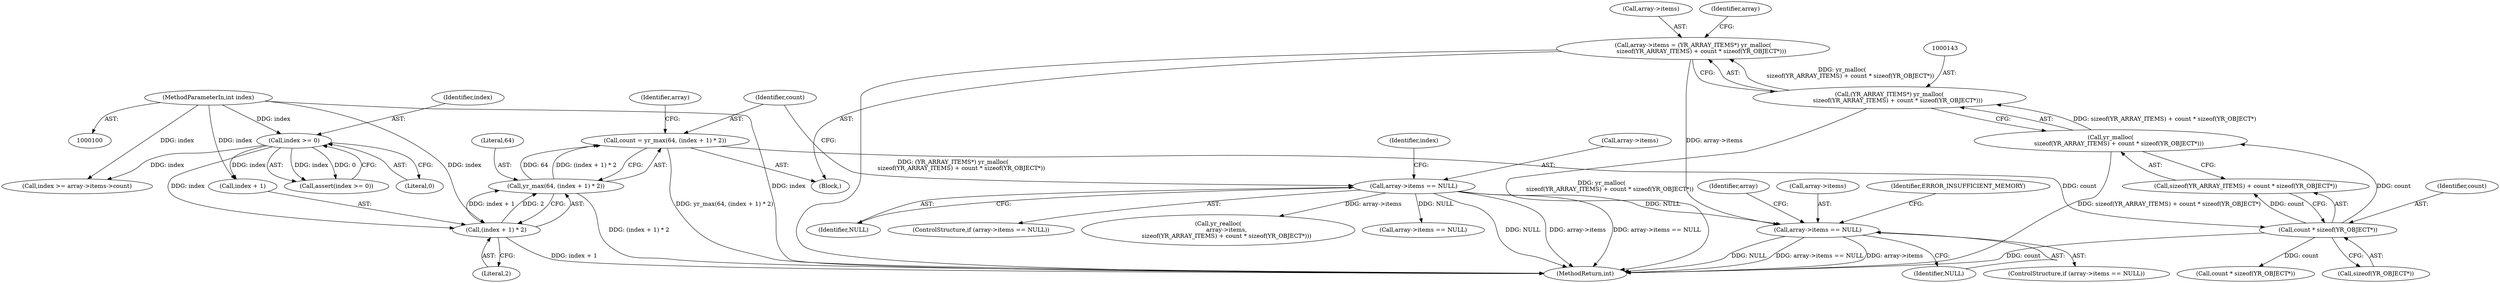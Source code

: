 digraph "0_yara_4a342f01e5439b9bb901aff1c6c23c536baeeb3f_0@pointer" {
"1000153" [label="(Call,array->items == NULL)"];
"1000138" [label="(Call,array->items = (YR_ARRAY_ITEMS*) yr_malloc(\n         sizeof(YR_ARRAY_ITEMS) + count * sizeof(YR_OBJECT*)))"];
"1000142" [label="(Call,(YR_ARRAY_ITEMS*) yr_malloc(\n         sizeof(YR_ARRAY_ITEMS) + count * sizeof(YR_OBJECT*)))"];
"1000144" [label="(Call,yr_malloc(\n         sizeof(YR_ARRAY_ITEMS) + count * sizeof(YR_OBJECT*)))"];
"1000148" [label="(Call,count * sizeof(YR_OBJECT*))"];
"1000129" [label="(Call,count = yr_max(64, (index + 1) * 2))"];
"1000131" [label="(Call,yr_max(64, (index + 1) * 2))"];
"1000133" [label="(Call,(index + 1) * 2)"];
"1000109" [label="(Call,index >= 0)"];
"1000103" [label="(MethodParameterIn,int index)"];
"1000123" [label="(Call,array->items == NULL)"];
"1000140" [label="(Identifier,array)"];
"1000139" [label="(Call,array->items)"];
"1000122" [label="(ControlStructure,if (array->items == NULL))"];
"1000180" [label="(Call,index >= array->items->count)"];
"1000152" [label="(ControlStructure,if (array->items == NULL))"];
"1000144" [label="(Call,yr_malloc(\n         sizeof(YR_ARRAY_ITEMS) + count * sizeof(YR_OBJECT*)))"];
"1000148" [label="(Call,count * sizeof(YR_OBJECT*))"];
"1000111" [label="(Literal,0)"];
"1000163" [label="(Identifier,array)"];
"1000128" [label="(Block,)"];
"1000108" [label="(Call,assert(index >= 0))"];
"1000133" [label="(Call,(index + 1) * 2)"];
"1000154" [label="(Call,array->items)"];
"1000103" [label="(MethodParameterIn,int index)"];
"1000203" [label="(Call,yr_realloc(\n         array->items,\n         sizeof(YR_ARRAY_ITEMS) + count * sizeof(YR_OBJECT*)))"];
"1000109" [label="(Call,index >= 0)"];
"1000110" [label="(Identifier,index)"];
"1000181" [label="(Identifier,index)"];
"1000150" [label="(Call,sizeof(YR_OBJECT*))"];
"1000131" [label="(Call,yr_max(64, (index + 1) * 2))"];
"1000215" [label="(Call,array->items == NULL)"];
"1000267" [label="(MethodReturn,int)"];
"1000138" [label="(Call,array->items = (YR_ARRAY_ITEMS*) yr_malloc(\n         sizeof(YR_ARRAY_ITEMS) + count * sizeof(YR_OBJECT*)))"];
"1000129" [label="(Call,count = yr_max(64, (index + 1) * 2))"];
"1000167" [label="(Call,count * sizeof(YR_OBJECT*))"];
"1000149" [label="(Identifier,count)"];
"1000153" [label="(Call,array->items == NULL)"];
"1000137" [label="(Literal,2)"];
"1000142" [label="(Call,(YR_ARRAY_ITEMS*) yr_malloc(\n         sizeof(YR_ARRAY_ITEMS) + count * sizeof(YR_OBJECT*)))"];
"1000155" [label="(Identifier,array)"];
"1000123" [label="(Call,array->items == NULL)"];
"1000130" [label="(Identifier,count)"];
"1000157" [label="(Identifier,NULL)"];
"1000134" [label="(Call,index + 1)"];
"1000132" [label="(Literal,64)"];
"1000127" [label="(Identifier,NULL)"];
"1000159" [label="(Identifier,ERROR_INSUFFICIENT_MEMORY)"];
"1000124" [label="(Call,array->items)"];
"1000145" [label="(Call,sizeof(YR_ARRAY_ITEMS) + count * sizeof(YR_OBJECT*))"];
"1000153" -> "1000152"  [label="AST: "];
"1000153" -> "1000157"  [label="CFG: "];
"1000154" -> "1000153"  [label="AST: "];
"1000157" -> "1000153"  [label="AST: "];
"1000159" -> "1000153"  [label="CFG: "];
"1000163" -> "1000153"  [label="CFG: "];
"1000153" -> "1000267"  [label="DDG: NULL"];
"1000153" -> "1000267"  [label="DDG: array->items == NULL"];
"1000153" -> "1000267"  [label="DDG: array->items"];
"1000138" -> "1000153"  [label="DDG: array->items"];
"1000123" -> "1000153"  [label="DDG: NULL"];
"1000138" -> "1000128"  [label="AST: "];
"1000138" -> "1000142"  [label="CFG: "];
"1000139" -> "1000138"  [label="AST: "];
"1000142" -> "1000138"  [label="AST: "];
"1000155" -> "1000138"  [label="CFG: "];
"1000138" -> "1000267"  [label="DDG: (YR_ARRAY_ITEMS*) yr_malloc(\n         sizeof(YR_ARRAY_ITEMS) + count * sizeof(YR_OBJECT*))"];
"1000142" -> "1000138"  [label="DDG: yr_malloc(\n         sizeof(YR_ARRAY_ITEMS) + count * sizeof(YR_OBJECT*))"];
"1000142" -> "1000144"  [label="CFG: "];
"1000143" -> "1000142"  [label="AST: "];
"1000144" -> "1000142"  [label="AST: "];
"1000142" -> "1000267"  [label="DDG: yr_malloc(\n         sizeof(YR_ARRAY_ITEMS) + count * sizeof(YR_OBJECT*))"];
"1000144" -> "1000142"  [label="DDG: sizeof(YR_ARRAY_ITEMS) + count * sizeof(YR_OBJECT*)"];
"1000144" -> "1000145"  [label="CFG: "];
"1000145" -> "1000144"  [label="AST: "];
"1000144" -> "1000267"  [label="DDG: sizeof(YR_ARRAY_ITEMS) + count * sizeof(YR_OBJECT*)"];
"1000148" -> "1000144"  [label="DDG: count"];
"1000148" -> "1000145"  [label="AST: "];
"1000148" -> "1000150"  [label="CFG: "];
"1000149" -> "1000148"  [label="AST: "];
"1000150" -> "1000148"  [label="AST: "];
"1000145" -> "1000148"  [label="CFG: "];
"1000148" -> "1000267"  [label="DDG: count"];
"1000148" -> "1000145"  [label="DDG: count"];
"1000129" -> "1000148"  [label="DDG: count"];
"1000148" -> "1000167"  [label="DDG: count"];
"1000129" -> "1000128"  [label="AST: "];
"1000129" -> "1000131"  [label="CFG: "];
"1000130" -> "1000129"  [label="AST: "];
"1000131" -> "1000129"  [label="AST: "];
"1000140" -> "1000129"  [label="CFG: "];
"1000129" -> "1000267"  [label="DDG: yr_max(64, (index + 1) * 2)"];
"1000131" -> "1000129"  [label="DDG: 64"];
"1000131" -> "1000129"  [label="DDG: (index + 1) * 2"];
"1000131" -> "1000133"  [label="CFG: "];
"1000132" -> "1000131"  [label="AST: "];
"1000133" -> "1000131"  [label="AST: "];
"1000131" -> "1000267"  [label="DDG: (index + 1) * 2"];
"1000133" -> "1000131"  [label="DDG: index + 1"];
"1000133" -> "1000131"  [label="DDG: 2"];
"1000133" -> "1000137"  [label="CFG: "];
"1000134" -> "1000133"  [label="AST: "];
"1000137" -> "1000133"  [label="AST: "];
"1000133" -> "1000267"  [label="DDG: index + 1"];
"1000109" -> "1000133"  [label="DDG: index"];
"1000103" -> "1000133"  [label="DDG: index"];
"1000109" -> "1000108"  [label="AST: "];
"1000109" -> "1000111"  [label="CFG: "];
"1000110" -> "1000109"  [label="AST: "];
"1000111" -> "1000109"  [label="AST: "];
"1000108" -> "1000109"  [label="CFG: "];
"1000109" -> "1000108"  [label="DDG: index"];
"1000109" -> "1000108"  [label="DDG: 0"];
"1000103" -> "1000109"  [label="DDG: index"];
"1000109" -> "1000134"  [label="DDG: index"];
"1000109" -> "1000180"  [label="DDG: index"];
"1000103" -> "1000100"  [label="AST: "];
"1000103" -> "1000267"  [label="DDG: index"];
"1000103" -> "1000134"  [label="DDG: index"];
"1000103" -> "1000180"  [label="DDG: index"];
"1000123" -> "1000122"  [label="AST: "];
"1000123" -> "1000127"  [label="CFG: "];
"1000124" -> "1000123"  [label="AST: "];
"1000127" -> "1000123"  [label="AST: "];
"1000130" -> "1000123"  [label="CFG: "];
"1000181" -> "1000123"  [label="CFG: "];
"1000123" -> "1000267"  [label="DDG: array->items == NULL"];
"1000123" -> "1000267"  [label="DDG: NULL"];
"1000123" -> "1000267"  [label="DDG: array->items"];
"1000123" -> "1000203"  [label="DDG: array->items"];
"1000123" -> "1000215"  [label="DDG: NULL"];
}
